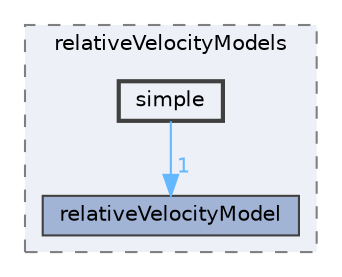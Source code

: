 digraph "applications/solvers/multiphase/driftFluxFoam/relativeVelocityModels/simple"
{
 // LATEX_PDF_SIZE
  bgcolor="transparent";
  edge [fontname=Helvetica,fontsize=10,labelfontname=Helvetica,labelfontsize=10];
  node [fontname=Helvetica,fontsize=10,shape=box,height=0.2,width=0.4];
  compound=true
  subgraph clusterdir_6785f5d6f26af236cd0d743b0d7f771e {
    graph [ bgcolor="#edf0f7", pencolor="grey50", label="relativeVelocityModels", fontname=Helvetica,fontsize=10 style="filled,dashed", URL="dir_6785f5d6f26af236cd0d743b0d7f771e.html",tooltip=""]
  dir_1a0430f305b7748d4b6b015618ca2055 [label="relativeVelocityModel", fillcolor="#a2b4d6", color="grey25", style="filled", URL="dir_1a0430f305b7748d4b6b015618ca2055.html",tooltip=""];
  dir_2192b5129ba5d97f82141d8e9208d0e0 [label="simple", fillcolor="#edf0f7", color="grey25", style="filled,bold", URL="dir_2192b5129ba5d97f82141d8e9208d0e0.html",tooltip=""];
  }
  dir_2192b5129ba5d97f82141d8e9208d0e0->dir_1a0430f305b7748d4b6b015618ca2055 [headlabel="1", labeldistance=1.5 headhref="dir_003527_003308.html" href="dir_003527_003308.html" color="steelblue1" fontcolor="steelblue1"];
}
